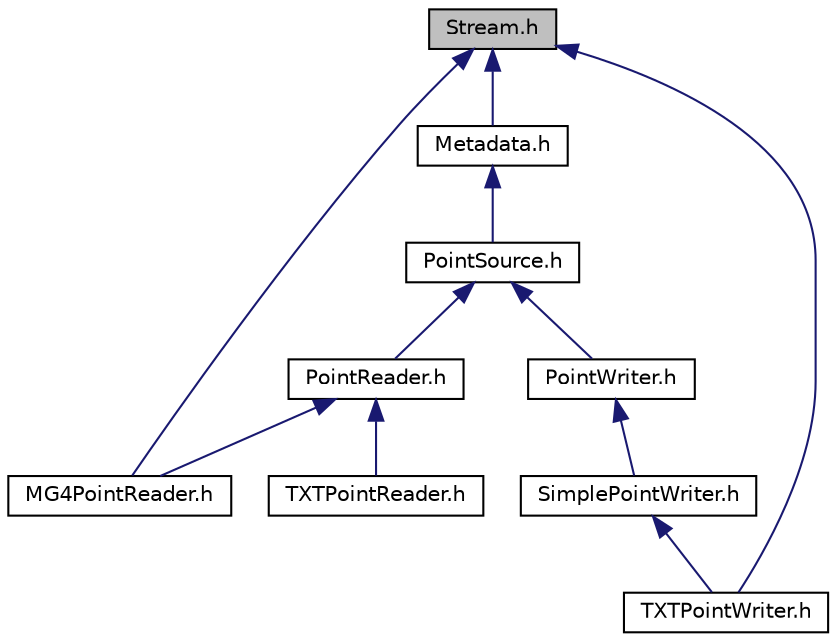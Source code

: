 digraph "Stream.h"
{
  bgcolor="transparent";
  edge [fontname="Helvetica",fontsize="10",labelfontname="Helvetica",labelfontsize="10"];
  node [fontname="Helvetica",fontsize="10",shape=record];
  Node1 [label="Stream.h",height=0.2,width=0.4,color="black", fillcolor="grey75", style="filled" fontcolor="black"];
  Node1 -> Node2 [dir="back",color="midnightblue",fontsize="10",style="solid",fontname="Helvetica"];
  Node2 [label="Metadata.h",height=0.2,width=0.4,color="black",URL="$a00042.html"];
  Node2 -> Node3 [dir="back",color="midnightblue",fontsize="10",style="solid",fontname="Helvetica"];
  Node3 [label="PointSource.h",height=0.2,width=0.4,color="black",URL="$a00049.html"];
  Node3 -> Node4 [dir="back",color="midnightblue",fontsize="10",style="solid",fontname="Helvetica"];
  Node4 [label="PointReader.h",height=0.2,width=0.4,color="black",URL="$a00048.html"];
  Node4 -> Node5 [dir="back",color="midnightblue",fontsize="10",style="solid",fontname="Helvetica"];
  Node5 [label="MG4PointReader.h",height=0.2,width=0.4,color="black",URL="$a00043.html"];
  Node4 -> Node6 [dir="back",color="midnightblue",fontsize="10",style="solid",fontname="Helvetica"];
  Node6 [label="TXTPointReader.h",height=0.2,width=0.4,color="black",URL="$a00054.html"];
  Node3 -> Node7 [dir="back",color="midnightblue",fontsize="10",style="solid",fontname="Helvetica"];
  Node7 [label="PointWriter.h",height=0.2,width=0.4,color="black",URL="$a00050.html"];
  Node7 -> Node8 [dir="back",color="midnightblue",fontsize="10",style="solid",fontname="Helvetica"];
  Node8 [label="SimplePointWriter.h",height=0.2,width=0.4,color="black",URL="$a00052.html"];
  Node8 -> Node9 [dir="back",color="midnightblue",fontsize="10",style="solid",fontname="Helvetica"];
  Node9 [label="TXTPointWriter.h",height=0.2,width=0.4,color="black",URL="$a00055.html"];
  Node1 -> Node5 [dir="back",color="midnightblue",fontsize="10",style="solid",fontname="Helvetica"];
  Node1 -> Node9 [dir="back",color="midnightblue",fontsize="10",style="solid",fontname="Helvetica"];
}
